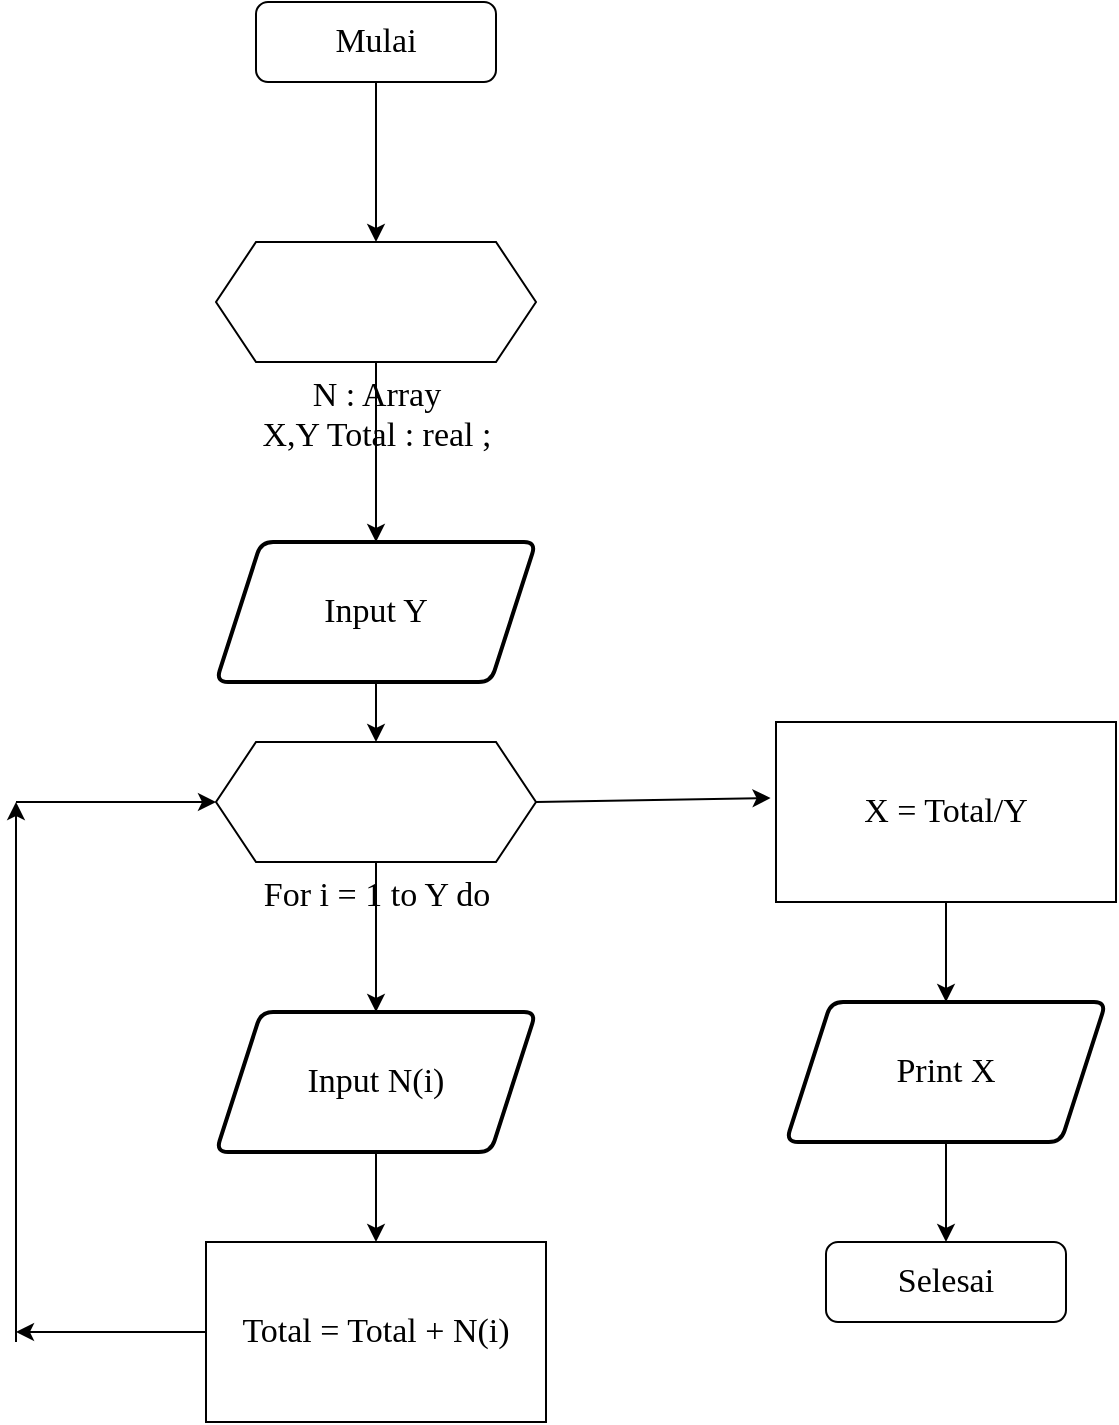 <mxfile version="20.2.8" type="device"><diagram id="C5RBs43oDa-KdzZeNtuy" name="Page-1"><mxGraphModel dx="1038" dy="659" grid="1" gridSize="10" guides="1" tooltips="1" connect="1" arrows="1" fold="1" page="1" pageScale="1" pageWidth="827" pageHeight="1169" math="0" shadow="0"><root><mxCell id="WIyWlLk6GJQsqaUBKTNV-0"/><mxCell id="WIyWlLk6GJQsqaUBKTNV-1" parent="WIyWlLk6GJQsqaUBKTNV-0"/><mxCell id="H7zMlDfEeNWFHBBPAGbA-10" value="" style="edgeStyle=orthogonalEdgeStyle;rounded=0;orthogonalLoop=1;jettySize=auto;html=1;fontFamily=Times New Roman;fontSize=17;" edge="1" parent="WIyWlLk6GJQsqaUBKTNV-1" source="WIyWlLk6GJQsqaUBKTNV-3" target="H7zMlDfEeNWFHBBPAGbA-2"><mxGeometry relative="1" as="geometry"/></mxCell><mxCell id="WIyWlLk6GJQsqaUBKTNV-3" value="Mulai" style="rounded=1;whiteSpace=wrap;html=1;fontSize=17;glass=0;strokeWidth=1;shadow=0;fontFamily=Times New Roman;" parent="WIyWlLk6GJQsqaUBKTNV-1" vertex="1"><mxGeometry x="200" y="80" width="120" height="40" as="geometry"/></mxCell><mxCell id="H7zMlDfEeNWFHBBPAGbA-11" value="" style="edgeStyle=orthogonalEdgeStyle;rounded=0;orthogonalLoop=1;jettySize=auto;html=1;fontFamily=Times New Roman;fontSize=17;" edge="1" parent="WIyWlLk6GJQsqaUBKTNV-1" source="H7zMlDfEeNWFHBBPAGbA-2" target="H7zMlDfEeNWFHBBPAGbA-3"><mxGeometry relative="1" as="geometry"/></mxCell><mxCell id="H7zMlDfEeNWFHBBPAGbA-2" value="N : Array&lt;br&gt;&lt;div style=&quot;text-align: justify;&quot;&gt;X,Y Total : real ;&lt;/div&gt;" style="verticalLabelPosition=bottom;verticalAlign=top;html=1;shape=hexagon;perimeter=hexagonPerimeter2;arcSize=6;size=0.125;fontFamily=Times New Roman;fontSize=17;" vertex="1" parent="WIyWlLk6GJQsqaUBKTNV-1"><mxGeometry x="180" y="200" width="160" height="60" as="geometry"/></mxCell><mxCell id="H7zMlDfEeNWFHBBPAGbA-12" value="" style="edgeStyle=orthogonalEdgeStyle;rounded=0;orthogonalLoop=1;jettySize=auto;html=1;fontFamily=Times New Roman;fontSize=17;" edge="1" parent="WIyWlLk6GJQsqaUBKTNV-1" source="H7zMlDfEeNWFHBBPAGbA-3" target="H7zMlDfEeNWFHBBPAGbA-4"><mxGeometry relative="1" as="geometry"/></mxCell><mxCell id="H7zMlDfEeNWFHBBPAGbA-3" value="Input Y" style="shape=parallelogram;html=1;strokeWidth=2;perimeter=parallelogramPerimeter;whiteSpace=wrap;rounded=1;arcSize=12;size=0.141;fontFamily=Times New Roman;fontSize=17;" vertex="1" parent="WIyWlLk6GJQsqaUBKTNV-1"><mxGeometry x="180" y="350" width="160" height="70" as="geometry"/></mxCell><mxCell id="H7zMlDfEeNWFHBBPAGbA-13" value="" style="edgeStyle=orthogonalEdgeStyle;rounded=0;orthogonalLoop=1;jettySize=auto;html=1;fontFamily=Times New Roman;fontSize=17;" edge="1" parent="WIyWlLk6GJQsqaUBKTNV-1" source="H7zMlDfEeNWFHBBPAGbA-4" target="H7zMlDfEeNWFHBBPAGbA-5"><mxGeometry relative="1" as="geometry"/></mxCell><mxCell id="H7zMlDfEeNWFHBBPAGbA-4" value="For i = 1 to Y do" style="verticalLabelPosition=bottom;verticalAlign=top;html=1;shape=hexagon;perimeter=hexagonPerimeter2;arcSize=6;size=0.125;fontFamily=Times New Roman;fontSize=17;" vertex="1" parent="WIyWlLk6GJQsqaUBKTNV-1"><mxGeometry x="180" y="450" width="160" height="60" as="geometry"/></mxCell><mxCell id="H7zMlDfEeNWFHBBPAGbA-14" value="" style="edgeStyle=orthogonalEdgeStyle;rounded=0;orthogonalLoop=1;jettySize=auto;html=1;fontFamily=Times New Roman;fontSize=17;" edge="1" parent="WIyWlLk6GJQsqaUBKTNV-1" source="H7zMlDfEeNWFHBBPAGbA-5" target="H7zMlDfEeNWFHBBPAGbA-6"><mxGeometry relative="1" as="geometry"/></mxCell><mxCell id="H7zMlDfEeNWFHBBPAGbA-5" value="Input N(i)" style="shape=parallelogram;html=1;strokeWidth=2;perimeter=parallelogramPerimeter;whiteSpace=wrap;rounded=1;arcSize=12;size=0.141;fontFamily=Times New Roman;fontSize=17;" vertex="1" parent="WIyWlLk6GJQsqaUBKTNV-1"><mxGeometry x="180" y="585" width="160" height="70" as="geometry"/></mxCell><mxCell id="H7zMlDfEeNWFHBBPAGbA-6" value="Total = Total + N(i)" style="rounded=0;whiteSpace=wrap;html=1;fontFamily=Times New Roman;fontSize=17;" vertex="1" parent="WIyWlLk6GJQsqaUBKTNV-1"><mxGeometry x="175" y="700" width="170" height="90" as="geometry"/></mxCell><mxCell id="H7zMlDfEeNWFHBBPAGbA-18" value="" style="edgeStyle=orthogonalEdgeStyle;rounded=0;orthogonalLoop=1;jettySize=auto;html=1;fontFamily=Times New Roman;fontSize=17;" edge="1" parent="WIyWlLk6GJQsqaUBKTNV-1" source="H7zMlDfEeNWFHBBPAGbA-7" target="H7zMlDfEeNWFHBBPAGbA-8"><mxGeometry relative="1" as="geometry"/></mxCell><mxCell id="H7zMlDfEeNWFHBBPAGbA-7" value="X = Total/Y" style="rounded=0;whiteSpace=wrap;html=1;fontFamily=Times New Roman;fontSize=17;" vertex="1" parent="WIyWlLk6GJQsqaUBKTNV-1"><mxGeometry x="460" y="440" width="170" height="90" as="geometry"/></mxCell><mxCell id="H7zMlDfEeNWFHBBPAGbA-19" value="" style="edgeStyle=orthogonalEdgeStyle;rounded=0;orthogonalLoop=1;jettySize=auto;html=1;fontFamily=Times New Roman;fontSize=17;" edge="1" parent="WIyWlLk6GJQsqaUBKTNV-1" source="H7zMlDfEeNWFHBBPAGbA-8" target="H7zMlDfEeNWFHBBPAGbA-9"><mxGeometry relative="1" as="geometry"/></mxCell><mxCell id="H7zMlDfEeNWFHBBPAGbA-8" value="Print X" style="shape=parallelogram;html=1;strokeWidth=2;perimeter=parallelogramPerimeter;whiteSpace=wrap;rounded=1;arcSize=12;size=0.141;fontFamily=Times New Roman;fontSize=17;" vertex="1" parent="WIyWlLk6GJQsqaUBKTNV-1"><mxGeometry x="465" y="580" width="160" height="70" as="geometry"/></mxCell><mxCell id="H7zMlDfEeNWFHBBPAGbA-9" value="Selesai" style="rounded=1;whiteSpace=wrap;html=1;fontSize=17;glass=0;strokeWidth=1;shadow=0;fontFamily=Times New Roman;" vertex="1" parent="WIyWlLk6GJQsqaUBKTNV-1"><mxGeometry x="485" y="700" width="120" height="40" as="geometry"/></mxCell><mxCell id="H7zMlDfEeNWFHBBPAGbA-15" value="" style="endArrow=classic;html=1;rounded=0;fontFamily=Times New Roman;fontSize=17;exitX=1;exitY=0.5;exitDx=0;exitDy=0;entryX=-0.016;entryY=0.422;entryDx=0;entryDy=0;entryPerimeter=0;" edge="1" parent="WIyWlLk6GJQsqaUBKTNV-1" source="H7zMlDfEeNWFHBBPAGbA-4" target="H7zMlDfEeNWFHBBPAGbA-7"><mxGeometry width="50" height="50" relative="1" as="geometry"><mxPoint x="390" y="680" as="sourcePoint"/><mxPoint x="440" y="630" as="targetPoint"/></mxGeometry></mxCell><mxCell id="H7zMlDfEeNWFHBBPAGbA-22" value="" style="endArrow=classic;html=1;rounded=0;fontFamily=Times New Roman;fontSize=17;exitX=0;exitY=0.5;exitDx=0;exitDy=0;" edge="1" parent="WIyWlLk6GJQsqaUBKTNV-1" source="H7zMlDfEeNWFHBBPAGbA-6"><mxGeometry width="50" height="50" relative="1" as="geometry"><mxPoint x="80" y="760" as="sourcePoint"/><mxPoint x="80" y="745" as="targetPoint"/></mxGeometry></mxCell><mxCell id="H7zMlDfEeNWFHBBPAGbA-23" value="" style="endArrow=classic;html=1;rounded=0;fontFamily=Times New Roman;fontSize=17;" edge="1" parent="WIyWlLk6GJQsqaUBKTNV-1"><mxGeometry width="50" height="50" relative="1" as="geometry"><mxPoint x="80" y="750" as="sourcePoint"/><mxPoint x="80" y="480" as="targetPoint"/></mxGeometry></mxCell><mxCell id="H7zMlDfEeNWFHBBPAGbA-24" value="" style="endArrow=classic;html=1;rounded=0;fontFamily=Times New Roman;fontSize=17;entryX=0;entryY=0.5;entryDx=0;entryDy=0;" edge="1" parent="WIyWlLk6GJQsqaUBKTNV-1" target="H7zMlDfEeNWFHBBPAGbA-4"><mxGeometry width="50" height="50" relative="1" as="geometry"><mxPoint x="80" y="480" as="sourcePoint"/><mxPoint x="130" y="430" as="targetPoint"/></mxGeometry></mxCell></root></mxGraphModel></diagram></mxfile>